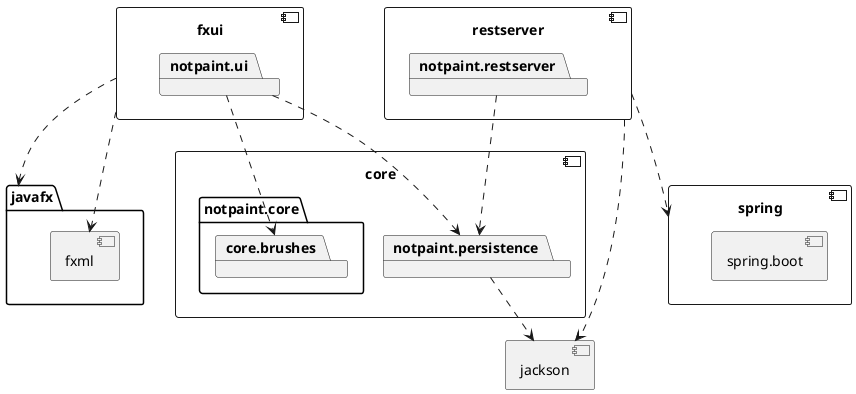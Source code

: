 @startuml notpaint
  component "core" {
    package "notpaint.core"{
        package "core.brushes"
    }
    package "notpaint.persistence"
}

component fxui{
        package "notpaint.ui"  
}


component "restserver" {
  package "notpaint.restserver"
}

package "javafx" {
    [fxml]
}

component "spring" {
    [spring.boot]
}

notpaint.persistence ..> [jackson]

restserver ..> spring
restserver ..> jackson

fxui ..> javafx
fxui ..> fxml

notpaint.ui ..> notpaint.persistence
notpaint.ui ..> core.brushes

notpaint.restserver ..> notpaint.persistence

@enduml
